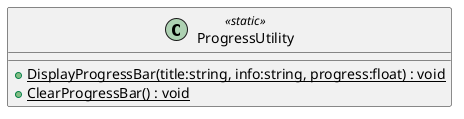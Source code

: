 @startuml
class ProgressUtility <<static>> {
    + {static} DisplayProgressBar(title:string, info:string, progress:float) : void
    + {static} ClearProgressBar() : void
}
@enduml
